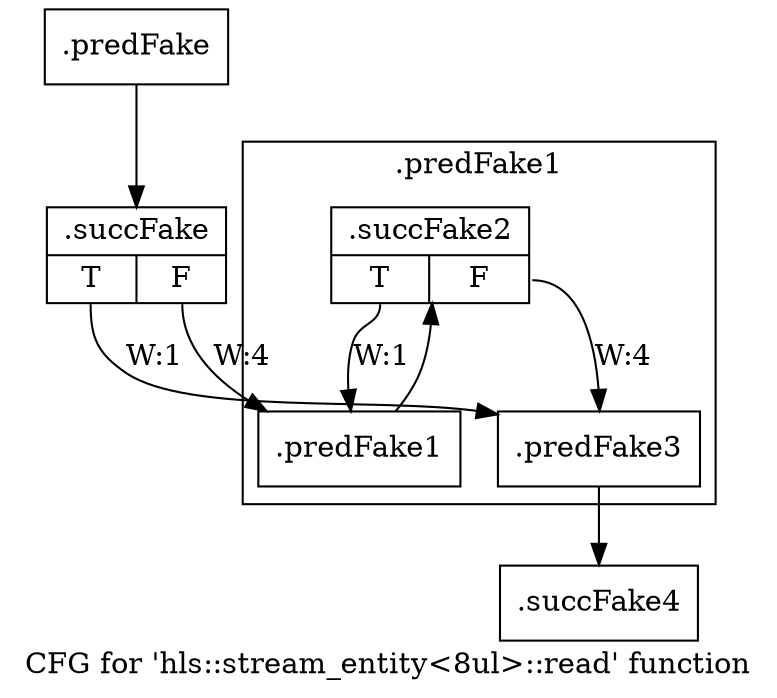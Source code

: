 digraph "CFG for 'hls::stream_entity\<8ul\>::read' function" {
	label="CFG for 'hls::stream_entity\<8ul\>::read' function";

	Node0x584a5d0 [shape=record,filename="",linenumber="",label="{.predFake}"];
	Node0x584a5d0 -> Node0x60beb90[ callList="" memoryops="" filename="/mnt/xilinx/Vitis_HLS/2021.2/include/hls_stream_thread_unsafe.h" execusionnum="3"];
	Node0x60beb90 [shape=record,filename="/mnt/xilinx/Vitis_HLS/2021.2/include/hls_stream_thread_unsafe.h",linenumber="116",label="{.succFake|{<s0>T|<s1>F}}"];
	Node0x60beb90:s0 -> Node0x584b230[label="W:1" callList="" memoryops="" filename="/mnt/xilinx/Vitis_HLS/2021.2/include/hls_stream_thread_unsafe.h" execusionnum="0"];
	Node0x60beb90:s1 -> Node0x584b140[label="W:4" callList="" memoryops="" filename="/mnt/xilinx/Vitis_HLS/2021.2/include/hls_stream_thread_unsafe.h" execusionnum="3"];
	Node0x584b230 [shape=record,filename="/mnt/xilinx/Vitis_HLS/2021.2/include/hls_stream_thread_unsafe.h",linenumber="142",label="{.predFake3}"];
	Node0x584b230 -> Node0x60c3a30[ callList="" memoryops="" filename="/mnt/xilinx/Vitis_HLS/2021.2/include/hls_stream_thread_unsafe.h" execusionnum="3"];
	Node0x60c3a30 [shape=record,filename="/mnt/xilinx/Vitis_HLS/2021.2/include/hls_stream_thread_unsafe.h",linenumber="142",label="{.succFake4}"];
subgraph cluster_0 {
	label=".predFake1";
	tripcount="0";
	invocationtime="4";

	Node0x584b140 [shape=record,filename="/mnt/xilinx/Vitis_HLS/2021.2/include/hls_stream_thread_unsafe.h",linenumber="121",label="{.predFake1}"];
	Node0x584b140 -> Node0x60c3870[ callList="" memoryops="" filename="/mnt/xilinx/Vitis_HLS/2021.2/include/hls_stream_thread_unsafe.h" execusionnum="3"];
	Node0x60c3870 [shape=record,filename="/mnt/xilinx/Vitis_HLS/2021.2/include/hls_stream_thread_unsafe.h",linenumber="121",label="{.succFake2|{<s0>T|<s1>F}}"];
	Node0x60c3870:s0 -> Node0x584b140[label="W:1" callList="" memoryops="" filename="/mnt/xilinx/Vitis_HLS/2021.2/include/hls_stream_thread_unsafe.h" execusionnum="0"];
	Node0x60c3870:s1 -> Node0x584b230[label="W:4" callList="" memoryops="" filename="/mnt/xilinx/Vitis_HLS/2021.2/include/hls_stream_thread_unsafe.h" execusionnum="3"];
}
}
